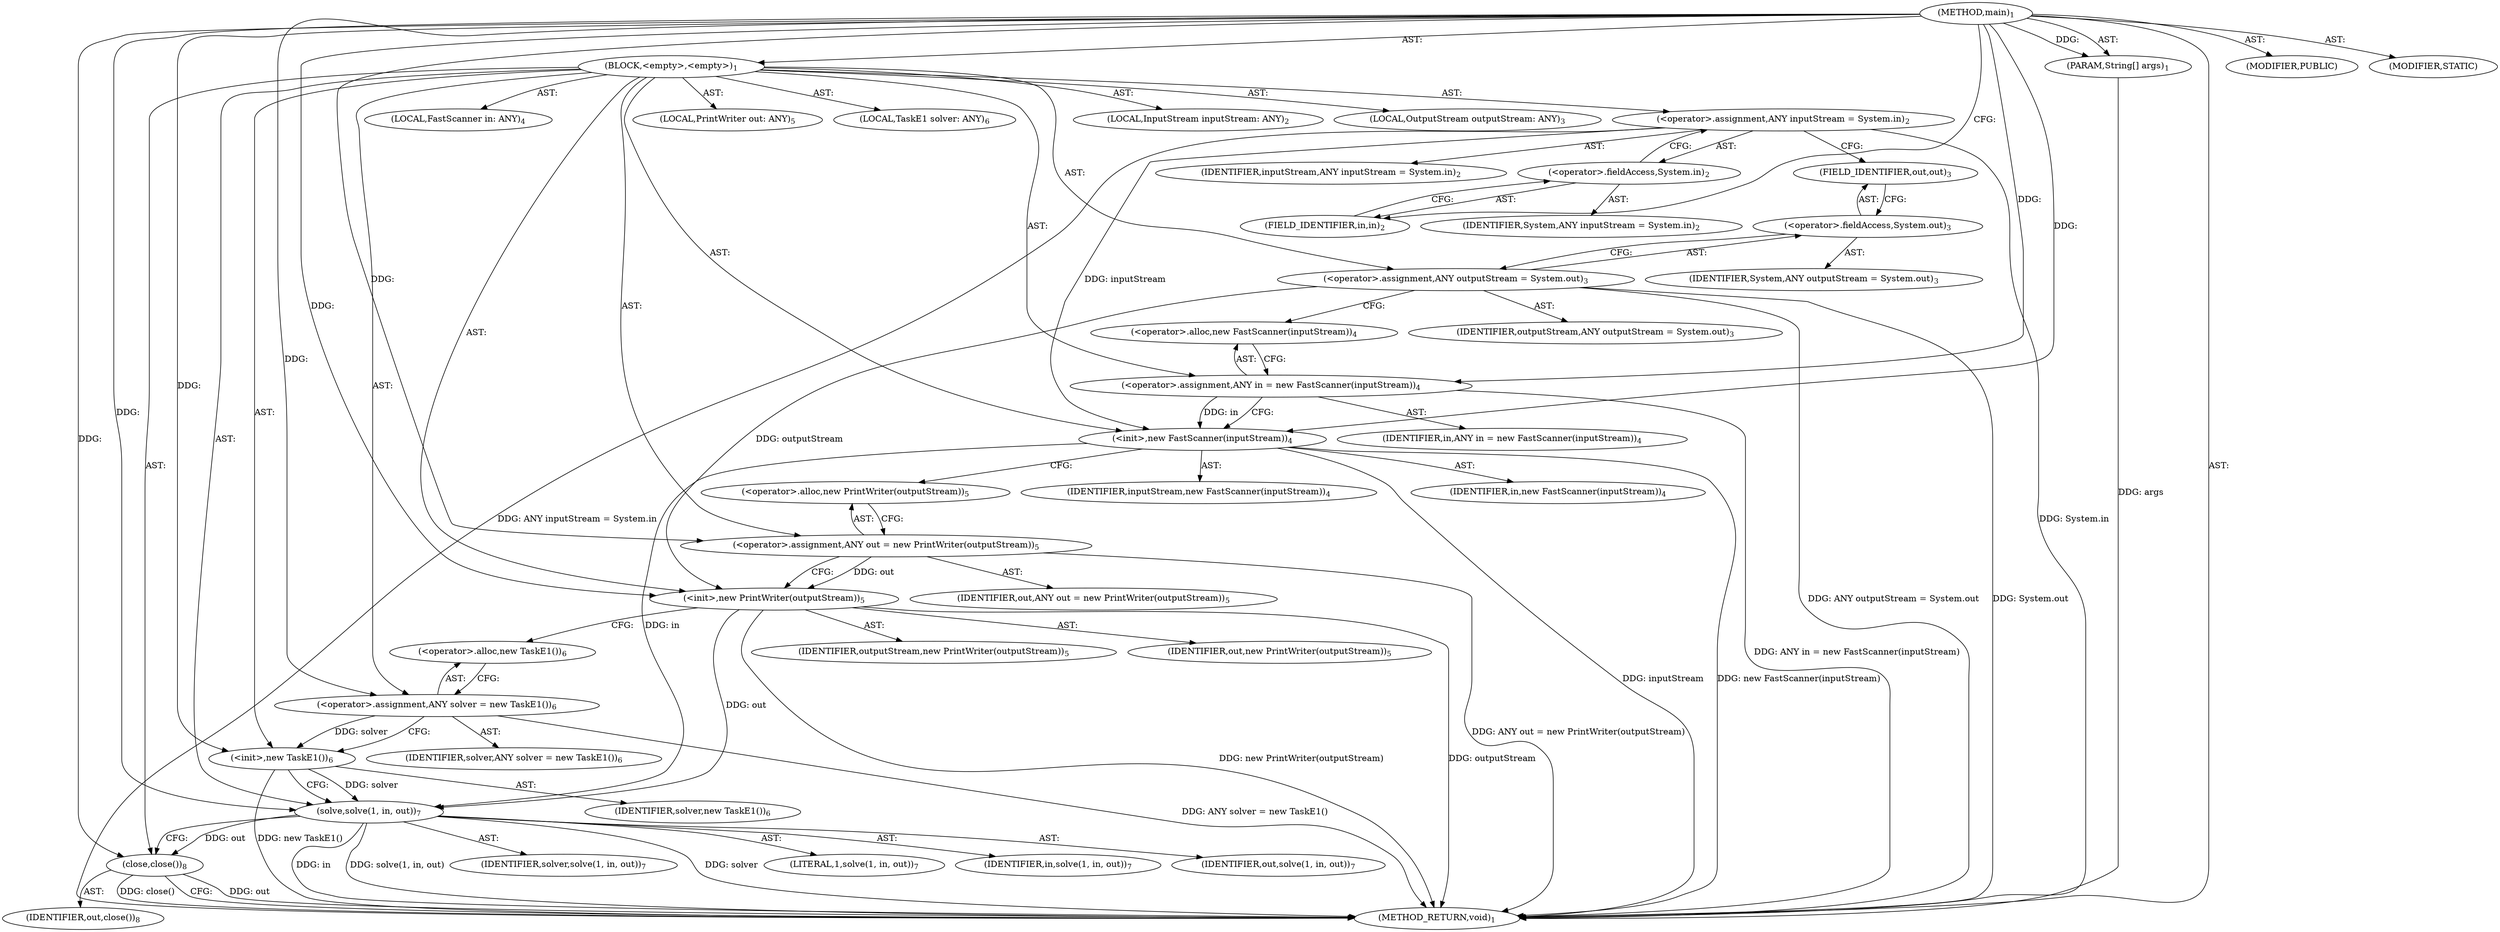 digraph "main" {  
"23" [label = <(METHOD,main)<SUB>1</SUB>> ]
"24" [label = <(PARAM,String[] args)<SUB>1</SUB>> ]
"25" [label = <(BLOCK,&lt;empty&gt;,&lt;empty&gt;)<SUB>1</SUB>> ]
"26" [label = <(LOCAL,InputStream inputStream: ANY)<SUB>2</SUB>> ]
"27" [label = <(&lt;operator&gt;.assignment,ANY inputStream = System.in)<SUB>2</SUB>> ]
"28" [label = <(IDENTIFIER,inputStream,ANY inputStream = System.in)<SUB>2</SUB>> ]
"29" [label = <(&lt;operator&gt;.fieldAccess,System.in)<SUB>2</SUB>> ]
"30" [label = <(IDENTIFIER,System,ANY inputStream = System.in)<SUB>2</SUB>> ]
"31" [label = <(FIELD_IDENTIFIER,in,in)<SUB>2</SUB>> ]
"32" [label = <(LOCAL,OutputStream outputStream: ANY)<SUB>3</SUB>> ]
"33" [label = <(&lt;operator&gt;.assignment,ANY outputStream = System.out)<SUB>3</SUB>> ]
"34" [label = <(IDENTIFIER,outputStream,ANY outputStream = System.out)<SUB>3</SUB>> ]
"35" [label = <(&lt;operator&gt;.fieldAccess,System.out)<SUB>3</SUB>> ]
"36" [label = <(IDENTIFIER,System,ANY outputStream = System.out)<SUB>3</SUB>> ]
"37" [label = <(FIELD_IDENTIFIER,out,out)<SUB>3</SUB>> ]
"4" [label = <(LOCAL,FastScanner in: ANY)<SUB>4</SUB>> ]
"38" [label = <(&lt;operator&gt;.assignment,ANY in = new FastScanner(inputStream))<SUB>4</SUB>> ]
"39" [label = <(IDENTIFIER,in,ANY in = new FastScanner(inputStream))<SUB>4</SUB>> ]
"40" [label = <(&lt;operator&gt;.alloc,new FastScanner(inputStream))<SUB>4</SUB>> ]
"41" [label = <(&lt;init&gt;,new FastScanner(inputStream))<SUB>4</SUB>> ]
"3" [label = <(IDENTIFIER,in,new FastScanner(inputStream))<SUB>4</SUB>> ]
"42" [label = <(IDENTIFIER,inputStream,new FastScanner(inputStream))<SUB>4</SUB>> ]
"6" [label = <(LOCAL,PrintWriter out: ANY)<SUB>5</SUB>> ]
"43" [label = <(&lt;operator&gt;.assignment,ANY out = new PrintWriter(outputStream))<SUB>5</SUB>> ]
"44" [label = <(IDENTIFIER,out,ANY out = new PrintWriter(outputStream))<SUB>5</SUB>> ]
"45" [label = <(&lt;operator&gt;.alloc,new PrintWriter(outputStream))<SUB>5</SUB>> ]
"46" [label = <(&lt;init&gt;,new PrintWriter(outputStream))<SUB>5</SUB>> ]
"5" [label = <(IDENTIFIER,out,new PrintWriter(outputStream))<SUB>5</SUB>> ]
"47" [label = <(IDENTIFIER,outputStream,new PrintWriter(outputStream))<SUB>5</SUB>> ]
"8" [label = <(LOCAL,TaskE1 solver: ANY)<SUB>6</SUB>> ]
"48" [label = <(&lt;operator&gt;.assignment,ANY solver = new TaskE1())<SUB>6</SUB>> ]
"49" [label = <(IDENTIFIER,solver,ANY solver = new TaskE1())<SUB>6</SUB>> ]
"50" [label = <(&lt;operator&gt;.alloc,new TaskE1())<SUB>6</SUB>> ]
"51" [label = <(&lt;init&gt;,new TaskE1())<SUB>6</SUB>> ]
"7" [label = <(IDENTIFIER,solver,new TaskE1())<SUB>6</SUB>> ]
"52" [label = <(solve,solve(1, in, out))<SUB>7</SUB>> ]
"53" [label = <(IDENTIFIER,solver,solve(1, in, out))<SUB>7</SUB>> ]
"54" [label = <(LITERAL,1,solve(1, in, out))<SUB>7</SUB>> ]
"55" [label = <(IDENTIFIER,in,solve(1, in, out))<SUB>7</SUB>> ]
"56" [label = <(IDENTIFIER,out,solve(1, in, out))<SUB>7</SUB>> ]
"57" [label = <(close,close())<SUB>8</SUB>> ]
"58" [label = <(IDENTIFIER,out,close())<SUB>8</SUB>> ]
"59" [label = <(MODIFIER,PUBLIC)> ]
"60" [label = <(MODIFIER,STATIC)> ]
"61" [label = <(METHOD_RETURN,void)<SUB>1</SUB>> ]
  "23" -> "24"  [ label = "AST: "] 
  "23" -> "25"  [ label = "AST: "] 
  "23" -> "59"  [ label = "AST: "] 
  "23" -> "60"  [ label = "AST: "] 
  "23" -> "61"  [ label = "AST: "] 
  "25" -> "26"  [ label = "AST: "] 
  "25" -> "27"  [ label = "AST: "] 
  "25" -> "32"  [ label = "AST: "] 
  "25" -> "33"  [ label = "AST: "] 
  "25" -> "4"  [ label = "AST: "] 
  "25" -> "38"  [ label = "AST: "] 
  "25" -> "41"  [ label = "AST: "] 
  "25" -> "6"  [ label = "AST: "] 
  "25" -> "43"  [ label = "AST: "] 
  "25" -> "46"  [ label = "AST: "] 
  "25" -> "8"  [ label = "AST: "] 
  "25" -> "48"  [ label = "AST: "] 
  "25" -> "51"  [ label = "AST: "] 
  "25" -> "52"  [ label = "AST: "] 
  "25" -> "57"  [ label = "AST: "] 
  "27" -> "28"  [ label = "AST: "] 
  "27" -> "29"  [ label = "AST: "] 
  "29" -> "30"  [ label = "AST: "] 
  "29" -> "31"  [ label = "AST: "] 
  "33" -> "34"  [ label = "AST: "] 
  "33" -> "35"  [ label = "AST: "] 
  "35" -> "36"  [ label = "AST: "] 
  "35" -> "37"  [ label = "AST: "] 
  "38" -> "39"  [ label = "AST: "] 
  "38" -> "40"  [ label = "AST: "] 
  "41" -> "3"  [ label = "AST: "] 
  "41" -> "42"  [ label = "AST: "] 
  "43" -> "44"  [ label = "AST: "] 
  "43" -> "45"  [ label = "AST: "] 
  "46" -> "5"  [ label = "AST: "] 
  "46" -> "47"  [ label = "AST: "] 
  "48" -> "49"  [ label = "AST: "] 
  "48" -> "50"  [ label = "AST: "] 
  "51" -> "7"  [ label = "AST: "] 
  "52" -> "53"  [ label = "AST: "] 
  "52" -> "54"  [ label = "AST: "] 
  "52" -> "55"  [ label = "AST: "] 
  "52" -> "56"  [ label = "AST: "] 
  "57" -> "58"  [ label = "AST: "] 
  "27" -> "37"  [ label = "CFG: "] 
  "33" -> "40"  [ label = "CFG: "] 
  "38" -> "41"  [ label = "CFG: "] 
  "41" -> "45"  [ label = "CFG: "] 
  "43" -> "46"  [ label = "CFG: "] 
  "46" -> "50"  [ label = "CFG: "] 
  "48" -> "51"  [ label = "CFG: "] 
  "51" -> "52"  [ label = "CFG: "] 
  "52" -> "57"  [ label = "CFG: "] 
  "57" -> "61"  [ label = "CFG: "] 
  "29" -> "27"  [ label = "CFG: "] 
  "35" -> "33"  [ label = "CFG: "] 
  "40" -> "38"  [ label = "CFG: "] 
  "45" -> "43"  [ label = "CFG: "] 
  "50" -> "48"  [ label = "CFG: "] 
  "31" -> "29"  [ label = "CFG: "] 
  "37" -> "35"  [ label = "CFG: "] 
  "23" -> "31"  [ label = "CFG: "] 
  "24" -> "61"  [ label = "DDG: args"] 
  "27" -> "61"  [ label = "DDG: System.in"] 
  "27" -> "61"  [ label = "DDG: ANY inputStream = System.in"] 
  "33" -> "61"  [ label = "DDG: System.out"] 
  "33" -> "61"  [ label = "DDG: ANY outputStream = System.out"] 
  "38" -> "61"  [ label = "DDG: ANY in = new FastScanner(inputStream)"] 
  "41" -> "61"  [ label = "DDG: inputStream"] 
  "41" -> "61"  [ label = "DDG: new FastScanner(inputStream)"] 
  "43" -> "61"  [ label = "DDG: ANY out = new PrintWriter(outputStream)"] 
  "46" -> "61"  [ label = "DDG: outputStream"] 
  "46" -> "61"  [ label = "DDG: new PrintWriter(outputStream)"] 
  "48" -> "61"  [ label = "DDG: ANY solver = new TaskE1()"] 
  "51" -> "61"  [ label = "DDG: new TaskE1()"] 
  "52" -> "61"  [ label = "DDG: solver"] 
  "52" -> "61"  [ label = "DDG: in"] 
  "52" -> "61"  [ label = "DDG: solve(1, in, out)"] 
  "57" -> "61"  [ label = "DDG: out"] 
  "57" -> "61"  [ label = "DDG: close()"] 
  "23" -> "24"  [ label = "DDG: "] 
  "23" -> "38"  [ label = "DDG: "] 
  "23" -> "43"  [ label = "DDG: "] 
  "23" -> "48"  [ label = "DDG: "] 
  "38" -> "41"  [ label = "DDG: in"] 
  "23" -> "41"  [ label = "DDG: "] 
  "27" -> "41"  [ label = "DDG: inputStream"] 
  "43" -> "46"  [ label = "DDG: out"] 
  "23" -> "46"  [ label = "DDG: "] 
  "33" -> "46"  [ label = "DDG: outputStream"] 
  "48" -> "51"  [ label = "DDG: solver"] 
  "23" -> "51"  [ label = "DDG: "] 
  "51" -> "52"  [ label = "DDG: solver"] 
  "23" -> "52"  [ label = "DDG: "] 
  "41" -> "52"  [ label = "DDG: in"] 
  "46" -> "52"  [ label = "DDG: out"] 
  "52" -> "57"  [ label = "DDG: out"] 
  "23" -> "57"  [ label = "DDG: "] 
}
